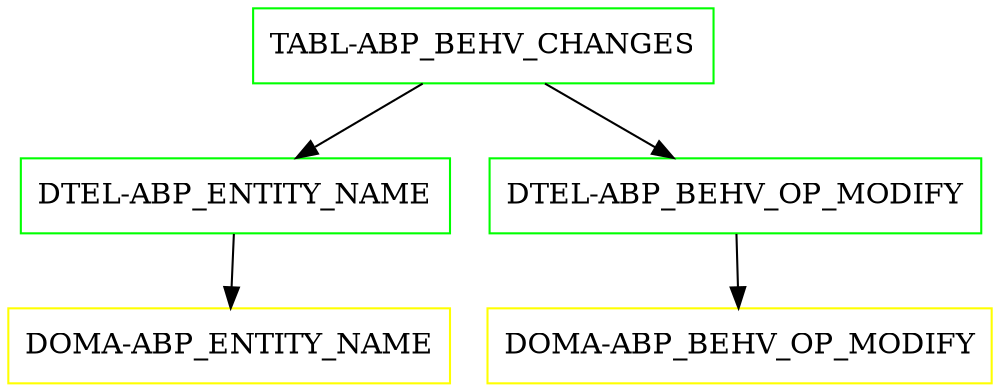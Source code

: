 digraph G {
  "TABL-ABP_BEHV_CHANGES" [shape=box,color=green];
  "DTEL-ABP_ENTITY_NAME" [shape=box,color=green,URL="./DTEL_ABP_ENTITY_NAME.html"];
  "DOMA-ABP_ENTITY_NAME" [shape=box,color=yellow,URL="./DOMA_ABP_ENTITY_NAME.html"];
  "DTEL-ABP_BEHV_OP_MODIFY" [shape=box,color=green,URL="./DTEL_ABP_BEHV_OP_MODIFY.html"];
  "DOMA-ABP_BEHV_OP_MODIFY" [shape=box,color=yellow,URL="./DOMA_ABP_BEHV_OP_MODIFY.html"];
  "TABL-ABP_BEHV_CHANGES" -> "DTEL-ABP_BEHV_OP_MODIFY";
  "TABL-ABP_BEHV_CHANGES" -> "DTEL-ABP_ENTITY_NAME";
  "DTEL-ABP_ENTITY_NAME" -> "DOMA-ABP_ENTITY_NAME";
  "DTEL-ABP_BEHV_OP_MODIFY" -> "DOMA-ABP_BEHV_OP_MODIFY";
}

